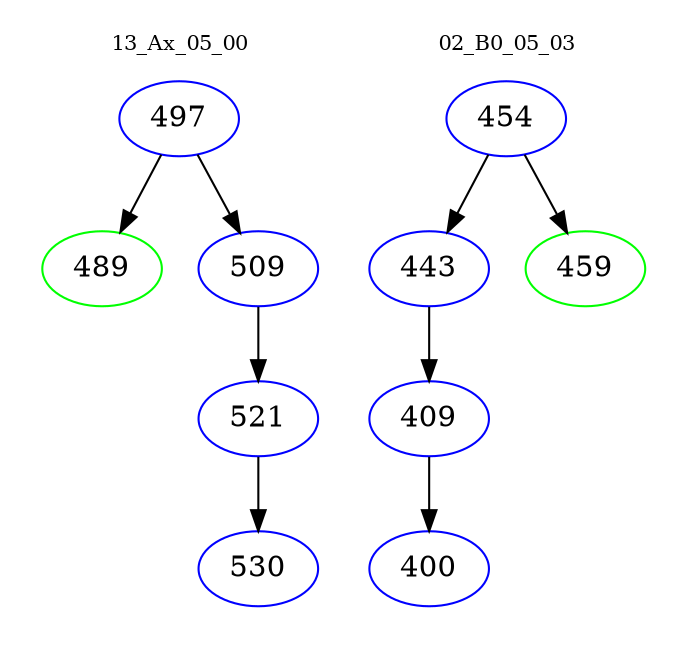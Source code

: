 digraph{
subgraph cluster_0 {
color = white
label = "13_Ax_05_00";
fontsize=10;
T0_497 [label="497", color="blue"]
T0_497 -> T0_489 [color="black"]
T0_489 [label="489", color="green"]
T0_497 -> T0_509 [color="black"]
T0_509 [label="509", color="blue"]
T0_509 -> T0_521 [color="black"]
T0_521 [label="521", color="blue"]
T0_521 -> T0_530 [color="black"]
T0_530 [label="530", color="blue"]
}
subgraph cluster_1 {
color = white
label = "02_B0_05_03";
fontsize=10;
T1_454 [label="454", color="blue"]
T1_454 -> T1_443 [color="black"]
T1_443 [label="443", color="blue"]
T1_443 -> T1_409 [color="black"]
T1_409 [label="409", color="blue"]
T1_409 -> T1_400 [color="black"]
T1_400 [label="400", color="blue"]
T1_454 -> T1_459 [color="black"]
T1_459 [label="459", color="green"]
}
}
